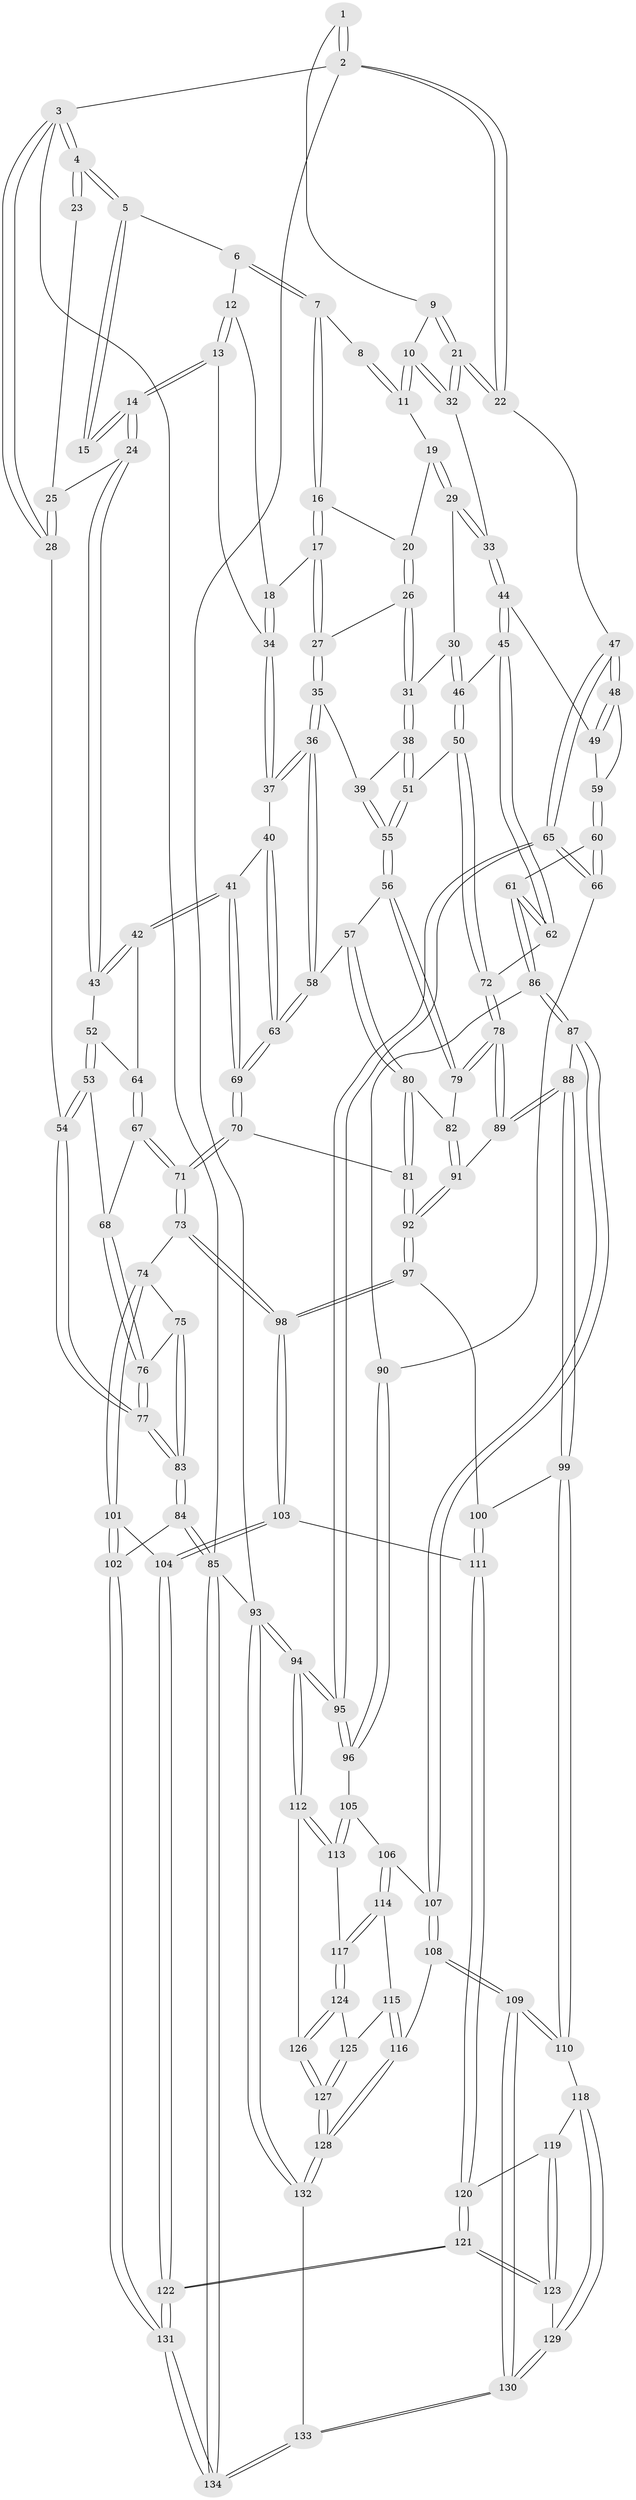// Generated by graph-tools (version 1.1) at 2025/03/03/09/25 03:03:22]
// undirected, 134 vertices, 332 edges
graph export_dot {
graph [start="1"]
  node [color=gray90,style=filled];
  1 [pos="+0.8068623708188376+0"];
  2 [pos="+1+0"];
  3 [pos="+0+0"];
  4 [pos="+0+0"];
  5 [pos="+0.34424471139373025+0"];
  6 [pos="+0.5181457659334429+0"];
  7 [pos="+0.5787051644449933+0"];
  8 [pos="+0.6289059290388235+0"];
  9 [pos="+0.8707784842515921+0.05584331436933407"];
  10 [pos="+0.8061953614320692+0.127537170618204"];
  11 [pos="+0.8024863108313983+0.12702601032193317"];
  12 [pos="+0.4823388471708359+0"];
  13 [pos="+0.30577967258246885+0.16376101320443598"];
  14 [pos="+0.2878888039074158+0.16144794108348123"];
  15 [pos="+0.2691813567432853+0.0898777950559158"];
  16 [pos="+0.6192284524027382+0.06551987748665639"];
  17 [pos="+0.4734911476813421+0.17686296133535576"];
  18 [pos="+0.44089823729012795+0.15826277944641107"];
  19 [pos="+0.7886929538701547+0.1294141651970564"];
  20 [pos="+0.6296721535027513+0.08219665674826603"];
  21 [pos="+1+0.1465682771194095"];
  22 [pos="+1+0.1573414165024066"];
  23 [pos="+0.17412044616340058+0.04582839911754674"];
  24 [pos="+0.25447256402819235+0.18692393696985726"];
  25 [pos="+0.12529633741582571+0.1387500439423359"];
  26 [pos="+0.6345283494163723+0.17767848957981475"];
  27 [pos="+0.48247467518118303+0.19281738152255756"];
  28 [pos="+0+0.12226223581075382"];
  29 [pos="+0.6968208157817918+0.2251341519693214"];
  30 [pos="+0.690890867027859+0.2296155300598435"];
  31 [pos="+0.648591143094784+0.2231127559128797"];
  32 [pos="+0.8444649607128216+0.19711189485967273"];
  33 [pos="+0.8403305059987866+0.22387959626734594"];
  34 [pos="+0.3262679124332806+0.17102245952381365"];
  35 [pos="+0.4973647665116112+0.2414567702925754"];
  36 [pos="+0.45520434109047914+0.30737194213573465"];
  37 [pos="+0.376459923269203+0.28123332856545985"];
  38 [pos="+0.6411442273417983+0.23202285179580065"];
  39 [pos="+0.5171193777549464+0.24868433938827728"];
  40 [pos="+0.3688066869863598+0.2933302150224628"];
  41 [pos="+0.26041426989991534+0.3202160684426075"];
  42 [pos="+0.2281025713787314+0.27004188641040566"];
  43 [pos="+0.233888343458466+0.23252626899573509"];
  44 [pos="+0.8397285388927703+0.2535403565300511"];
  45 [pos="+0.7961796333487965+0.30404528769101224"];
  46 [pos="+0.7296763186839978+0.2760874578856094"];
  47 [pos="+1+0.348918329388857"];
  48 [pos="+0.9455084114322575+0.2964310654478204"];
  49 [pos="+0.8667882157758492+0.26822833213943725"];
  50 [pos="+0.6537268786249464+0.3863907614984597"];
  51 [pos="+0.6131446857267933+0.37805600664028577"];
  52 [pos="+0.008416943830777962+0.2331038020466251"];
  53 [pos="+0+0.20446040384360673"];
  54 [pos="+0+0.16058459031086897"];
  55 [pos="+0.6067010306915005+0.3803799792205087"];
  56 [pos="+0.5752563276648254+0.40427037653833636"];
  57 [pos="+0.5130927693653403+0.40038468954819884"];
  58 [pos="+0.46429959899140716+0.3752693883372329"];
  59 [pos="+0.8812057988782966+0.3400390718246322"];
  60 [pos="+0.8397567918738592+0.4326348346335847"];
  61 [pos="+0.8103069941452238+0.43187427828736963"];
  62 [pos="+0.796660920048958+0.4199683502353134"];
  63 [pos="+0.327661478718828+0.44090270100665907"];
  64 [pos="+0.17741682895035604+0.30751724889748877"];
  65 [pos="+1+0.3775987084278182"];
  66 [pos="+0.99241166232104+0.45908070579927446"];
  67 [pos="+0.14176760196211827+0.3633977493945626"];
  68 [pos="+0.08511787767702025+0.37354165621380847"];
  69 [pos="+0.31367831065538676+0.4527637777564555"];
  70 [pos="+0.28928585036530613+0.5159728328337011"];
  71 [pos="+0.2808858828704906+0.5241334850901129"];
  72 [pos="+0.7118452998390048+0.4160179043506973"];
  73 [pos="+0.27362632250052044+0.536877268371344"];
  74 [pos="+0.24422857380054994+0.5476064639378904"];
  75 [pos="+0.12690893289330965+0.5315882776951955"];
  76 [pos="+0.07736005392802242+0.46289393565302445"];
  77 [pos="+0+0.46376278006278066"];
  78 [pos="+0.6428749498115739+0.5835257919900437"];
  79 [pos="+0.5814932921265146+0.4933311740732493"];
  80 [pos="+0.4656977500224385+0.5118473359114124"];
  81 [pos="+0.3989079555455986+0.5262323849704669"];
  82 [pos="+0.5007150306771619+0.5295268500905247"];
  83 [pos="+0+0.7466303393891324"];
  84 [pos="+0+0.7707302564096327"];
  85 [pos="+0+1"];
  86 [pos="+0.7673578488382693+0.6171190813665685"];
  87 [pos="+0.7480856679580464+0.6352702014399034"];
  88 [pos="+0.7031114726480168+0.627916038250041"];
  89 [pos="+0.6429514819129338+0.5838275599666835"];
  90 [pos="+0.9153969338351973+0.6035821108282096"];
  91 [pos="+0.5257527474766046+0.6270436855012071"];
  92 [pos="+0.5120464606564823+0.6413866576001452"];
  93 [pos="+1+1"];
  94 [pos="+1+0.9424305044489201"];
  95 [pos="+1+0.6947920918050227"];
  96 [pos="+0.9626376277128786+0.6903691611987499"];
  97 [pos="+0.5116277385560511+0.6422387398910927"];
  98 [pos="+0.3541529019403364+0.687591913457243"];
  99 [pos="+0.5860818516349144+0.7670528152714889"];
  100 [pos="+0.5390132206012557+0.7240124213954228"];
  101 [pos="+0.11270895948014484+0.7703386054983297"];
  102 [pos="+0.008141175960481915+0.7859659198476946"];
  103 [pos="+0.35215385799933946+0.7539604557736614"];
  104 [pos="+0.22917375965464037+0.8236383719599327"];
  105 [pos="+0.9270534763643679+0.7348736424384332"];
  106 [pos="+0.795455121169223+0.7314151059194718"];
  107 [pos="+0.7515281318497747+0.6448639314614704"];
  108 [pos="+0.6391541624349109+0.8454131745215424"];
  109 [pos="+0.6296842721989553+0.8476087398941977"];
  110 [pos="+0.5939648676740794+0.8147237155656736"];
  111 [pos="+0.3890352637636716+0.7859679894763851"];
  112 [pos="+1+0.8816131371639953"];
  113 [pos="+0.9426787982458492+0.8325029313330876"];
  114 [pos="+0.7876351890468878+0.781672454610105"];
  115 [pos="+0.7654913706660664+0.8197791283107112"];
  116 [pos="+0.6940255039296845+0.8414838320931527"];
  117 [pos="+0.9080426412582898+0.8440105617896351"];
  118 [pos="+0.5917200846704064+0.8154321514978916"];
  119 [pos="+0.49993598895033026+0.8150493552731086"];
  120 [pos="+0.3941260815552988+0.7945129437489247"];
  121 [pos="+0.4132068035135944+0.8957867849384094"];
  122 [pos="+0.2665301185746066+1"];
  123 [pos="+0.4695668736535555+0.9118985622376365"];
  124 [pos="+0.8843026881281927+0.8704009119612365"];
  125 [pos="+0.7843115844290983+0.8546160661285922"];
  126 [pos="+0.8290122815724347+1"];
  127 [pos="+0.8214439435801807+1"];
  128 [pos="+0.8104425356006396+1"];
  129 [pos="+0.4702779208623541+0.9121862430986475"];
  130 [pos="+0.6091972664828005+1"];
  131 [pos="+0.2569716114713528+1"];
  132 [pos="+0.7692733336597435+1"];
  133 [pos="+0.6310140453951312+1"];
  134 [pos="+0.2477439090259891+1"];
  1 -- 2;
  1 -- 2;
  1 -- 9;
  2 -- 3;
  2 -- 22;
  2 -- 22;
  2 -- 93;
  3 -- 4;
  3 -- 4;
  3 -- 28;
  3 -- 28;
  3 -- 85;
  4 -- 5;
  4 -- 5;
  4 -- 23;
  4 -- 23;
  5 -- 6;
  5 -- 15;
  5 -- 15;
  6 -- 7;
  6 -- 7;
  6 -- 12;
  7 -- 8;
  7 -- 16;
  7 -- 16;
  8 -- 11;
  8 -- 11;
  9 -- 10;
  9 -- 21;
  9 -- 21;
  10 -- 11;
  10 -- 11;
  10 -- 32;
  10 -- 32;
  11 -- 19;
  12 -- 13;
  12 -- 13;
  12 -- 18;
  13 -- 14;
  13 -- 14;
  13 -- 34;
  14 -- 15;
  14 -- 15;
  14 -- 24;
  14 -- 24;
  16 -- 17;
  16 -- 17;
  16 -- 20;
  17 -- 18;
  17 -- 27;
  17 -- 27;
  18 -- 34;
  18 -- 34;
  19 -- 20;
  19 -- 29;
  19 -- 29;
  20 -- 26;
  20 -- 26;
  21 -- 22;
  21 -- 22;
  21 -- 32;
  21 -- 32;
  22 -- 47;
  23 -- 25;
  24 -- 25;
  24 -- 43;
  24 -- 43;
  25 -- 28;
  25 -- 28;
  26 -- 27;
  26 -- 31;
  26 -- 31;
  27 -- 35;
  27 -- 35;
  28 -- 54;
  29 -- 30;
  29 -- 33;
  29 -- 33;
  30 -- 31;
  30 -- 46;
  30 -- 46;
  31 -- 38;
  31 -- 38;
  32 -- 33;
  33 -- 44;
  33 -- 44;
  34 -- 37;
  34 -- 37;
  35 -- 36;
  35 -- 36;
  35 -- 39;
  36 -- 37;
  36 -- 37;
  36 -- 58;
  36 -- 58;
  37 -- 40;
  38 -- 39;
  38 -- 51;
  38 -- 51;
  39 -- 55;
  39 -- 55;
  40 -- 41;
  40 -- 63;
  40 -- 63;
  41 -- 42;
  41 -- 42;
  41 -- 69;
  41 -- 69;
  42 -- 43;
  42 -- 43;
  42 -- 64;
  43 -- 52;
  44 -- 45;
  44 -- 45;
  44 -- 49;
  45 -- 46;
  45 -- 62;
  45 -- 62;
  46 -- 50;
  46 -- 50;
  47 -- 48;
  47 -- 48;
  47 -- 65;
  47 -- 65;
  48 -- 49;
  48 -- 49;
  48 -- 59;
  49 -- 59;
  50 -- 51;
  50 -- 72;
  50 -- 72;
  51 -- 55;
  51 -- 55;
  52 -- 53;
  52 -- 53;
  52 -- 64;
  53 -- 54;
  53 -- 54;
  53 -- 68;
  54 -- 77;
  54 -- 77;
  55 -- 56;
  55 -- 56;
  56 -- 57;
  56 -- 79;
  56 -- 79;
  57 -- 58;
  57 -- 80;
  57 -- 80;
  58 -- 63;
  58 -- 63;
  59 -- 60;
  59 -- 60;
  60 -- 61;
  60 -- 66;
  60 -- 66;
  61 -- 62;
  61 -- 62;
  61 -- 86;
  61 -- 86;
  62 -- 72;
  63 -- 69;
  63 -- 69;
  64 -- 67;
  64 -- 67;
  65 -- 66;
  65 -- 66;
  65 -- 95;
  65 -- 95;
  66 -- 90;
  67 -- 68;
  67 -- 71;
  67 -- 71;
  68 -- 76;
  68 -- 76;
  69 -- 70;
  69 -- 70;
  70 -- 71;
  70 -- 71;
  70 -- 81;
  71 -- 73;
  71 -- 73;
  72 -- 78;
  72 -- 78;
  73 -- 74;
  73 -- 98;
  73 -- 98;
  74 -- 75;
  74 -- 101;
  74 -- 101;
  75 -- 76;
  75 -- 83;
  75 -- 83;
  76 -- 77;
  76 -- 77;
  77 -- 83;
  77 -- 83;
  78 -- 79;
  78 -- 79;
  78 -- 89;
  78 -- 89;
  79 -- 82;
  80 -- 81;
  80 -- 81;
  80 -- 82;
  81 -- 92;
  81 -- 92;
  82 -- 91;
  82 -- 91;
  83 -- 84;
  83 -- 84;
  84 -- 85;
  84 -- 85;
  84 -- 102;
  85 -- 134;
  85 -- 134;
  85 -- 93;
  86 -- 87;
  86 -- 87;
  86 -- 90;
  87 -- 88;
  87 -- 107;
  87 -- 107;
  88 -- 89;
  88 -- 89;
  88 -- 99;
  88 -- 99;
  89 -- 91;
  90 -- 96;
  90 -- 96;
  91 -- 92;
  91 -- 92;
  92 -- 97;
  92 -- 97;
  93 -- 94;
  93 -- 94;
  93 -- 132;
  93 -- 132;
  94 -- 95;
  94 -- 95;
  94 -- 112;
  94 -- 112;
  95 -- 96;
  95 -- 96;
  96 -- 105;
  97 -- 98;
  97 -- 98;
  97 -- 100;
  98 -- 103;
  98 -- 103;
  99 -- 100;
  99 -- 110;
  99 -- 110;
  100 -- 111;
  100 -- 111;
  101 -- 102;
  101 -- 102;
  101 -- 104;
  102 -- 131;
  102 -- 131;
  103 -- 104;
  103 -- 104;
  103 -- 111;
  104 -- 122;
  104 -- 122;
  105 -- 106;
  105 -- 113;
  105 -- 113;
  106 -- 107;
  106 -- 114;
  106 -- 114;
  107 -- 108;
  107 -- 108;
  108 -- 109;
  108 -- 109;
  108 -- 116;
  109 -- 110;
  109 -- 110;
  109 -- 130;
  109 -- 130;
  110 -- 118;
  111 -- 120;
  111 -- 120;
  112 -- 113;
  112 -- 113;
  112 -- 126;
  113 -- 117;
  114 -- 115;
  114 -- 117;
  114 -- 117;
  115 -- 116;
  115 -- 116;
  115 -- 125;
  116 -- 128;
  116 -- 128;
  117 -- 124;
  117 -- 124;
  118 -- 119;
  118 -- 129;
  118 -- 129;
  119 -- 120;
  119 -- 123;
  119 -- 123;
  120 -- 121;
  120 -- 121;
  121 -- 122;
  121 -- 122;
  121 -- 123;
  121 -- 123;
  122 -- 131;
  122 -- 131;
  123 -- 129;
  124 -- 125;
  124 -- 126;
  124 -- 126;
  125 -- 127;
  125 -- 127;
  126 -- 127;
  126 -- 127;
  127 -- 128;
  127 -- 128;
  128 -- 132;
  128 -- 132;
  129 -- 130;
  129 -- 130;
  130 -- 133;
  130 -- 133;
  131 -- 134;
  131 -- 134;
  132 -- 133;
  133 -- 134;
  133 -- 134;
}
